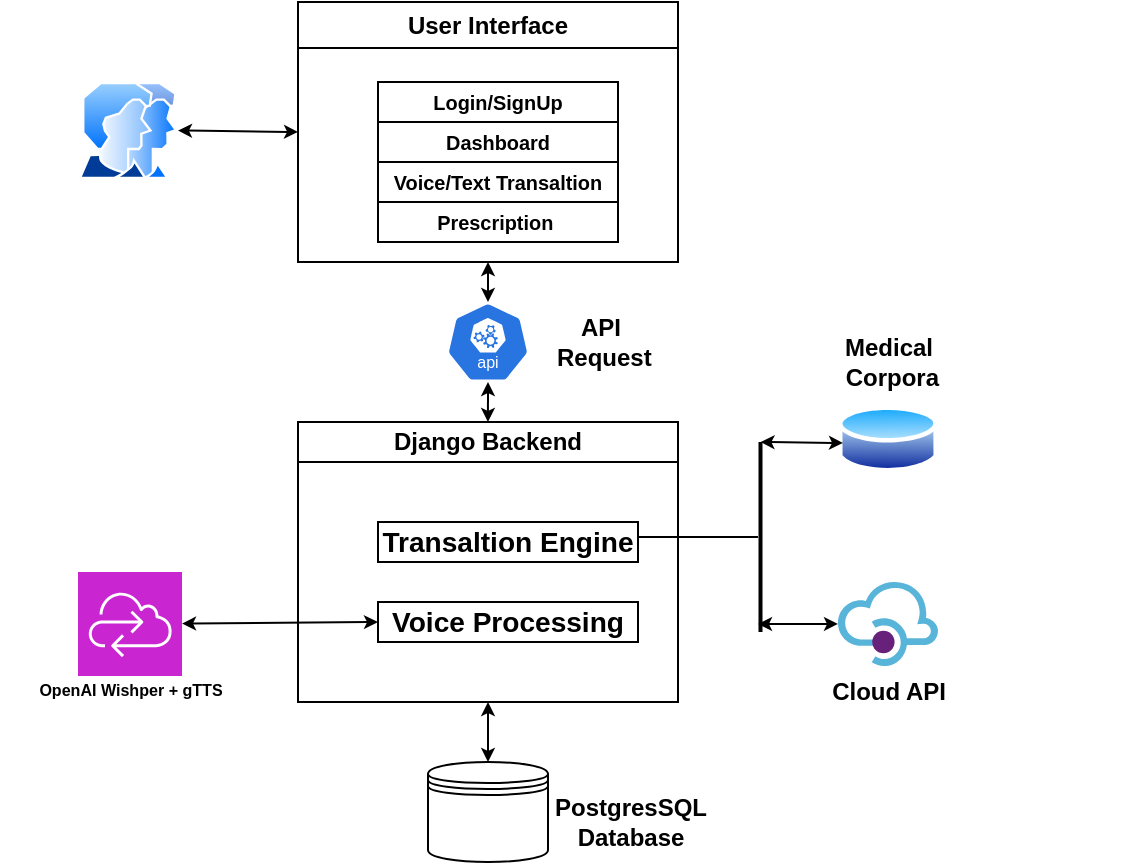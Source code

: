 <mxfile version="24.7.17">
  <diagram name="Page-1" id="8BIiPkTfaHQSx5XVqpeh">
    <mxGraphModel dx="616" dy="365" grid="1" gridSize="10" guides="1" tooltips="1" connect="1" arrows="1" fold="1" page="1" pageScale="1" pageWidth="1169" pageHeight="827" math="0" shadow="0">
      <root>
        <mxCell id="0" />
        <mxCell id="1" parent="0" />
        <mxCell id="BAWRoFNMCloAHGlpAhLR-1" value="" style="image;aspect=fixed;perimeter=ellipsePerimeter;html=1;align=center;shadow=0;dashed=0;spacingTop=3;image=img/lib/active_directory/user_accounts.svg;" vertex="1" parent="1">
          <mxGeometry x="110" y="110" width="50" height="48.5" as="geometry" />
        </mxCell>
        <mxCell id="BAWRoFNMCloAHGlpAhLR-2" value="Django Backend" style="swimlane;whiteSpace=wrap;html=1;startSize=20;" vertex="1" parent="1">
          <mxGeometry x="220" y="280" width="190" height="140" as="geometry" />
        </mxCell>
        <mxCell id="BAWRoFNMCloAHGlpAhLR-15" value="&lt;h3 style=&quot;text-wrap-mode: nowrap;&quot;&gt;Transaltion Engine&lt;/h3&gt;" style="whiteSpace=wrap;html=1;" vertex="1" parent="BAWRoFNMCloAHGlpAhLR-2">
          <mxGeometry x="40" y="50" width="130" height="20" as="geometry" />
        </mxCell>
        <mxCell id="BAWRoFNMCloAHGlpAhLR-14" value="&lt;h3 style=&quot;text-wrap-mode: nowrap;&quot;&gt;Voice Processing&lt;/h3&gt;" style="whiteSpace=wrap;html=1;" vertex="1" parent="BAWRoFNMCloAHGlpAhLR-2">
          <mxGeometry x="40" y="90" width="130" height="20" as="geometry" />
        </mxCell>
        <mxCell id="BAWRoFNMCloAHGlpAhLR-5" value="&lt;h2&gt;&lt;br&gt;&lt;/h2&gt;" style="text;html=1;align=center;verticalAlign=middle;resizable=0;points=[];autosize=1;strokeColor=none;fillColor=none;" vertex="1" parent="BAWRoFNMCloAHGlpAhLR-2">
          <mxGeometry x="90" y="-44" width="20" height="60" as="geometry" />
        </mxCell>
        <mxCell id="BAWRoFNMCloAHGlpAhLR-39" value="" style="edgeStyle=none;orthogonalLoop=1;jettySize=auto;html=1;endArrow=classic;startArrow=classic;endSize=4;startSize=4;rounded=0;jumpSize=3;exitX=0.084;exitY=0.734;exitDx=0;exitDy=0;exitPerimeter=0;entryX=0.5;entryY=1;entryDx=0;entryDy=0;entryPerimeter=0;" edge="1" parent="BAWRoFNMCloAHGlpAhLR-2" target="BAWRoFNMCloAHGlpAhLR-13">
          <mxGeometry width="100" relative="1" as="geometry">
            <mxPoint x="94.98" as="sourcePoint" />
            <mxPoint x="94.878" y="-18.52" as="targetPoint" />
            <Array as="points" />
          </mxGeometry>
        </mxCell>
        <mxCell id="BAWRoFNMCloAHGlpAhLR-3" value="User Interface" style="swimlane;whiteSpace=wrap;html=1;" vertex="1" parent="1">
          <mxGeometry x="220" y="70" width="190" height="130" as="geometry" />
        </mxCell>
        <mxCell id="BAWRoFNMCloAHGlpAhLR-6" value="&lt;h5 style=&quot;text-wrap-mode: nowrap;&quot;&gt;Login/SignUp&lt;/h5&gt;" style="whiteSpace=wrap;html=1;" vertex="1" parent="BAWRoFNMCloAHGlpAhLR-3">
          <mxGeometry x="40" y="40" width="120" height="20" as="geometry" />
        </mxCell>
        <mxCell id="BAWRoFNMCloAHGlpAhLR-7" value="&lt;h5 style=&quot;text-wrap-mode: nowrap;&quot;&gt;Dashboard&lt;/h5&gt;" style="whiteSpace=wrap;html=1;" vertex="1" parent="BAWRoFNMCloAHGlpAhLR-3">
          <mxGeometry x="40" y="60" width="120" height="20" as="geometry" />
        </mxCell>
        <mxCell id="BAWRoFNMCloAHGlpAhLR-9" value="&lt;h5 style=&quot;text-wrap-mode: nowrap;&quot;&gt;Prescription&amp;nbsp;&lt;/h5&gt;" style="whiteSpace=wrap;html=1;" vertex="1" parent="BAWRoFNMCloAHGlpAhLR-3">
          <mxGeometry x="40" y="100" width="120" height="20" as="geometry" />
        </mxCell>
        <mxCell id="BAWRoFNMCloAHGlpAhLR-55" value="&lt;h5 style=&quot;text-wrap-mode: nowrap;&quot;&gt;Voice/Text Transaltion&lt;/h5&gt;" style="whiteSpace=wrap;html=1;" vertex="1" parent="BAWRoFNMCloAHGlpAhLR-3">
          <mxGeometry x="40" y="80" width="120" height="20" as="geometry" />
        </mxCell>
        <mxCell id="BAWRoFNMCloAHGlpAhLR-13" value="" style="aspect=fixed;sketch=0;html=1;dashed=0;whitespace=wrap;verticalLabelPosition=bottom;verticalAlign=top;fillColor=#2875E2;strokeColor=#ffffff;points=[[0.005,0.63,0],[0.1,0.2,0],[0.9,0.2,0],[0.5,0,0],[0.995,0.63,0],[0.72,0.99,0],[0.5,1,0],[0.28,0.99,0]];shape=mxgraph.kubernetes.icon2;kubernetesLabel=1;prIcon=api" vertex="1" parent="1">
          <mxGeometry x="294.16" y="220" width="41.67" height="40" as="geometry" />
        </mxCell>
        <mxCell id="BAWRoFNMCloAHGlpAhLR-17" value="" style="image;aspect=fixed;perimeter=ellipsePerimeter;html=1;align=center;shadow=0;dashed=0;spacingTop=3;image=img/lib/active_directory/database.svg;" vertex="1" parent="1">
          <mxGeometry x="490" y="270" width="50" height="37" as="geometry" />
        </mxCell>
        <mxCell id="BAWRoFNMCloAHGlpAhLR-18" value="" style="image;sketch=0;aspect=fixed;html=1;points=[];align=center;fontSize=12;image=img/lib/mscae/API_Management.svg;" vertex="1" parent="1">
          <mxGeometry x="490" y="360" width="50" height="42" as="geometry" />
        </mxCell>
        <mxCell id="BAWRoFNMCloAHGlpAhLR-22" value="" style="line;strokeWidth=2;html=1;rotation=-90;" vertex="1" parent="1">
          <mxGeometry x="403.75" y="158.75" width="95" height="357.5" as="geometry" />
        </mxCell>
        <mxCell id="BAWRoFNMCloAHGlpAhLR-25" value="" style="line;strokeWidth=1;html=1;" vertex="1" parent="1">
          <mxGeometry x="390" y="332.5" width="60" height="10" as="geometry" />
        </mxCell>
        <mxCell id="BAWRoFNMCloAHGlpAhLR-28" value="" style="edgeStyle=none;orthogonalLoop=1;jettySize=auto;html=1;endArrow=classic;startArrow=classic;endSize=4;startSize=4;rounded=0;" edge="1" parent="1">
          <mxGeometry width="100" relative="1" as="geometry">
            <mxPoint x="450" y="381" as="sourcePoint" />
            <mxPoint x="490" y="380.96" as="targetPoint" />
            <Array as="points" />
          </mxGeometry>
        </mxCell>
        <mxCell id="BAWRoFNMCloAHGlpAhLR-30" value="" style="edgeStyle=none;orthogonalLoop=1;jettySize=auto;html=1;endArrow=classic;startArrow=classic;endSize=4;startSize=4;rounded=0;jumpSize=2;exitX=1;exitY=0.5;exitDx=0;exitDy=0;exitPerimeter=0;entryX=0.05;entryY=0.554;entryDx=0;entryDy=0;entryPerimeter=0;" edge="1" parent="1" source="BAWRoFNMCloAHGlpAhLR-22" target="BAWRoFNMCloAHGlpAhLR-17">
          <mxGeometry width="100" relative="1" as="geometry">
            <mxPoint x="450" y="288" as="sourcePoint" />
            <mxPoint x="490" y="288.75" as="targetPoint" />
            <Array as="points" />
          </mxGeometry>
        </mxCell>
        <mxCell id="BAWRoFNMCloAHGlpAhLR-31" value="&lt;b&gt;Medical&lt;/b&gt;&lt;div&gt;&lt;b&gt;&amp;nbsp;Corpora&lt;/b&gt;&lt;/div&gt;" style="text;html=1;align=center;verticalAlign=middle;resizable=0;points=[];autosize=1;strokeColor=none;fillColor=none;" vertex="1" parent="1">
          <mxGeometry x="480" y="230" width="70" height="40" as="geometry" />
        </mxCell>
        <mxCell id="BAWRoFNMCloAHGlpAhLR-32" value="&lt;b&gt;Cloud API&lt;/b&gt;" style="text;html=1;align=center;verticalAlign=middle;resizable=0;points=[];autosize=1;strokeColor=none;fillColor=none;" vertex="1" parent="1">
          <mxGeometry x="475" y="400" width="80" height="30" as="geometry" />
        </mxCell>
        <mxCell id="BAWRoFNMCloAHGlpAhLR-37" value="&lt;b&gt;API&lt;/b&gt;&lt;div&gt;&lt;b&gt;&amp;nbsp;Request&lt;/b&gt;&lt;/div&gt;" style="text;html=1;align=center;verticalAlign=middle;resizable=0;points=[];autosize=1;strokeColor=none;fillColor=none;" vertex="1" parent="1">
          <mxGeometry x="335.83" y="220" width="70" height="40" as="geometry" />
        </mxCell>
        <mxCell id="BAWRoFNMCloAHGlpAhLR-38" value="" style="edgeStyle=none;orthogonalLoop=1;jettySize=auto;html=1;endArrow=classic;startArrow=classic;endSize=4;startSize=4;rounded=0;jumpSize=3;" edge="1" parent="1">
          <mxGeometry width="100" relative="1" as="geometry">
            <mxPoint x="315" y="200" as="sourcePoint" />
            <mxPoint x="315" y="220" as="targetPoint" />
            <Array as="points" />
          </mxGeometry>
        </mxCell>
        <mxCell id="BAWRoFNMCloAHGlpAhLR-44" value="" style="edgeStyle=none;orthogonalLoop=1;jettySize=auto;html=1;endArrow=classic;startArrow=classic;endSize=4;startSize=4;rounded=0;jumpSize=2;exitX=1;exitY=0.5;exitDx=0;exitDy=0;entryX=0;entryY=0.5;entryDx=0;entryDy=0;" edge="1" parent="1" source="BAWRoFNMCloAHGlpAhLR-1" target="BAWRoFNMCloAHGlpAhLR-3">
          <mxGeometry width="100" relative="1" as="geometry">
            <mxPoint x="461" y="300" as="sourcePoint" />
            <mxPoint x="503" y="300" as="targetPoint" />
            <Array as="points" />
          </mxGeometry>
        </mxCell>
        <mxCell id="BAWRoFNMCloAHGlpAhLR-45" value="" style="shape=datastore;whiteSpace=wrap;html=1;" vertex="1" parent="1">
          <mxGeometry x="285" y="450" width="60" height="50" as="geometry" />
        </mxCell>
        <mxCell id="BAWRoFNMCloAHGlpAhLR-46" value="&lt;b&gt;PostgresSQL&lt;/b&gt;&lt;div&gt;&lt;b&gt;Database&lt;/b&gt;&lt;/div&gt;" style="text;html=1;align=center;verticalAlign=middle;resizable=0;points=[];autosize=1;strokeColor=none;fillColor=none;" vertex="1" parent="1">
          <mxGeometry x="335.83" y="460" width="100" height="40" as="geometry" />
        </mxCell>
        <mxCell id="BAWRoFNMCloAHGlpAhLR-47" value="" style="edgeStyle=none;orthogonalLoop=1;jettySize=auto;html=1;endArrow=classic;startArrow=classic;endSize=4;startSize=4;rounded=0;jumpSize=2;exitX=0.5;exitY=0;exitDx=0;exitDy=0;entryX=0.5;entryY=1;entryDx=0;entryDy=0;" edge="1" parent="1" source="BAWRoFNMCloAHGlpAhLR-45" target="BAWRoFNMCloAHGlpAhLR-2">
          <mxGeometry width="100" relative="1" as="geometry">
            <mxPoint x="461" y="300" as="sourcePoint" />
            <mxPoint x="503" y="300" as="targetPoint" />
            <Array as="points" />
          </mxGeometry>
        </mxCell>
        <mxCell id="BAWRoFNMCloAHGlpAhLR-48" value="" style="edgeStyle=none;orthogonalLoop=1;jettySize=auto;html=1;endArrow=classic;startArrow=classic;endSize=4;startSize=4;rounded=0;exitX=0;exitY=0.5;exitDx=0;exitDy=0;" edge="1" parent="1" source="BAWRoFNMCloAHGlpAhLR-14" target="BAWRoFNMCloAHGlpAhLR-49">
          <mxGeometry width="100" relative="1" as="geometry">
            <mxPoint x="460" y="391" as="sourcePoint" />
            <mxPoint x="190" y="380" as="targetPoint" />
            <Array as="points" />
          </mxGeometry>
        </mxCell>
        <mxCell id="BAWRoFNMCloAHGlpAhLR-49" value="" style="sketch=0;points=[[0,0,0],[0.25,0,0],[0.5,0,0],[0.75,0,0],[1,0,0],[0,1,0],[0.25,1,0],[0.5,1,0],[0.75,1,0],[1,1,0],[0,0.25,0],[0,0.5,0],[0,0.75,0],[1,0.25,0],[1,0.5,0],[1,0.75,0]];outlineConnect=0;fontColor=#232F3E;fillColor=#C925D1;strokeColor=#ffffff;dashed=0;verticalLabelPosition=bottom;verticalAlign=top;align=center;html=1;fontSize=12;fontStyle=0;aspect=fixed;shape=mxgraph.aws4.resourceIcon;resIcon=mxgraph.aws4.cloud_control_api;" vertex="1" parent="1">
          <mxGeometry x="110" y="355" width="52" height="52" as="geometry" />
        </mxCell>
        <mxCell id="BAWRoFNMCloAHGlpAhLR-50" value="&lt;h6&gt;&lt;b&gt;OpenAI Wishper + gTTS&lt;/b&gt;&lt;/h6&gt;" style="text;html=1;align=center;verticalAlign=middle;resizable=0;points=[];autosize=1;strokeColor=none;fillColor=none;" vertex="1" parent="1">
          <mxGeometry x="71" y="384" width="130" height="60" as="geometry" />
        </mxCell>
      </root>
    </mxGraphModel>
  </diagram>
</mxfile>
